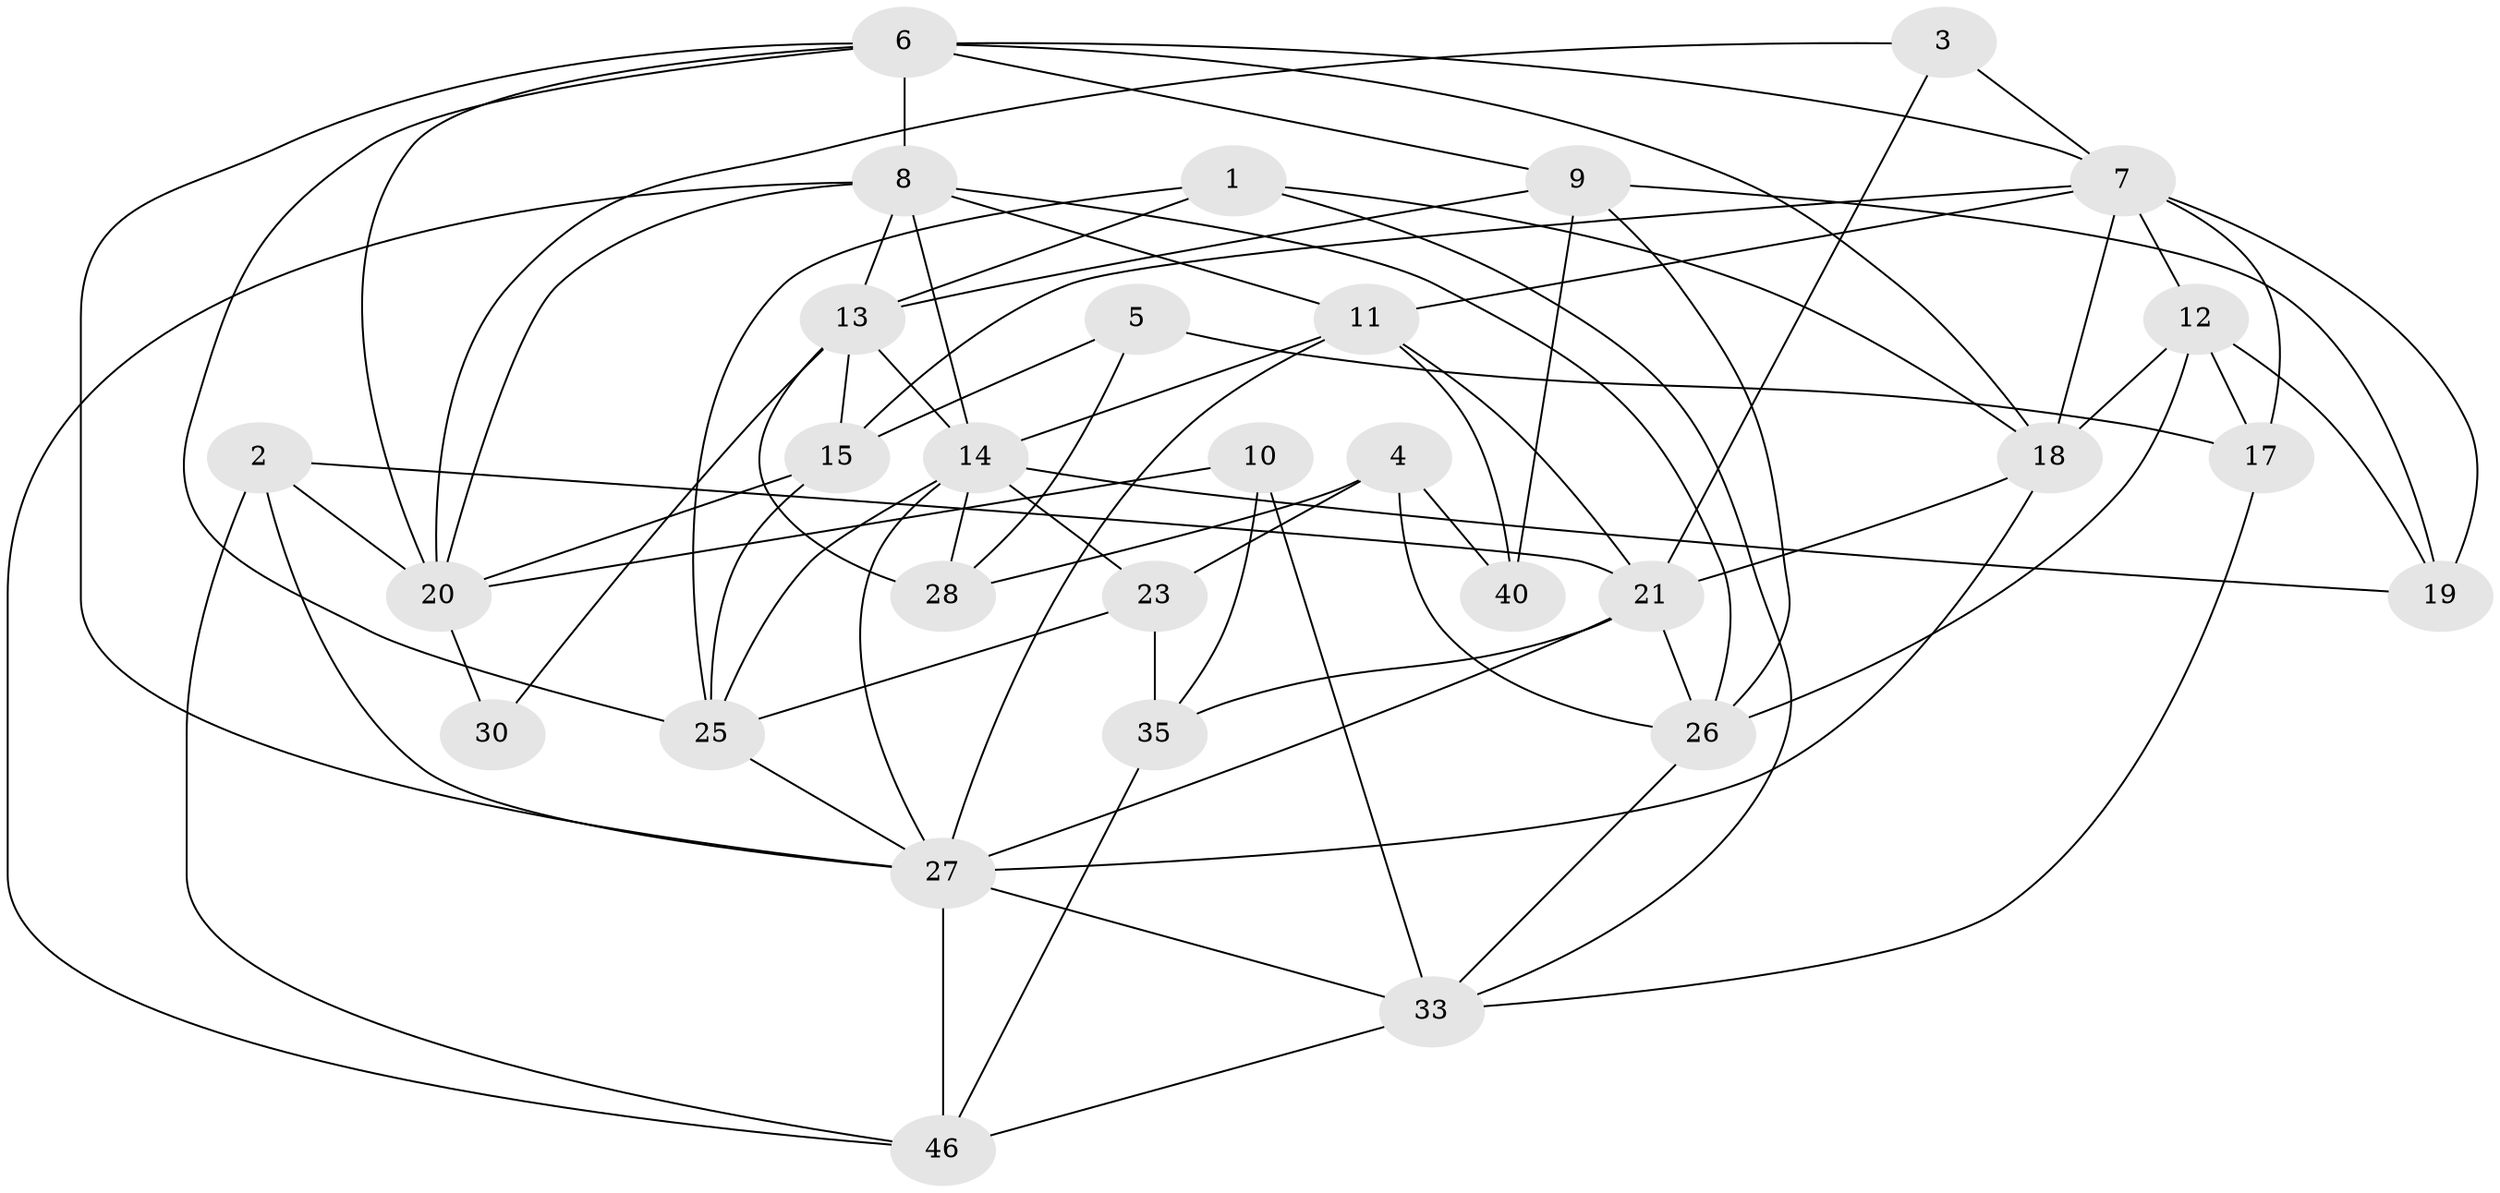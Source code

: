 // original degree distribution, {4: 0.39215686274509803, 3: 0.23529411764705882, 5: 0.1568627450980392, 2: 0.09803921568627451, 6: 0.0784313725490196, 7: 0.0392156862745098}
// Generated by graph-tools (version 1.1) at 2025/41/03/06/25 10:41:52]
// undirected, 30 vertices, 78 edges
graph export_dot {
graph [start="1"]
  node [color=gray90,style=filled];
  1;
  2;
  3;
  4 [super="+47"];
  5;
  6 [super="+50"];
  7 [super="+41"];
  8 [super="+16"];
  9 [super="+42"];
  10 [super="+31"];
  11 [super="+45"];
  12 [super="+29"];
  13 [super="+38"];
  14 [super="+24"];
  15 [super="+43"];
  17 [super="+36"];
  18 [super="+22"];
  19 [super="+39"];
  20 [super="+51"];
  21 [super="+49"];
  23;
  25 [super="+34"];
  26;
  27 [super="+37"];
  28 [super="+32"];
  30;
  33 [super="+44"];
  35;
  40;
  46 [super="+48"];
  1 -- 13;
  1 -- 33;
  1 -- 25;
  1 -- 18;
  2 -- 27;
  2 -- 20;
  2 -- 46;
  2 -- 21;
  3 -- 21;
  3 -- 7;
  3 -- 20;
  4 -- 26;
  4 -- 23;
  4 -- 40;
  4 -- 28;
  5 -- 15;
  5 -- 28;
  5 -- 17;
  6 -- 8;
  6 -- 18;
  6 -- 20;
  6 -- 7;
  6 -- 9;
  6 -- 27;
  6 -- 25;
  7 -- 15;
  7 -- 17;
  7 -- 18;
  7 -- 19 [weight=2];
  7 -- 11;
  7 -- 12;
  8 -- 46;
  8 -- 20;
  8 -- 26;
  8 -- 11;
  8 -- 13;
  8 -- 14;
  9 -- 40;
  9 -- 26;
  9 -- 13;
  9 -- 19;
  10 -- 20;
  10 -- 33;
  10 -- 35;
  11 -- 40;
  11 -- 27;
  11 -- 14;
  11 -- 21;
  12 -- 26;
  12 -- 17;
  12 -- 18;
  12 -- 19;
  13 -- 28;
  13 -- 30;
  13 -- 15;
  13 -- 14;
  14 -- 19;
  14 -- 27;
  14 -- 23;
  14 -- 25;
  14 -- 28;
  15 -- 25;
  15 -- 20;
  17 -- 33;
  18 -- 27;
  18 -- 21;
  20 -- 30;
  21 -- 35;
  21 -- 27;
  21 -- 26;
  23 -- 35;
  23 -- 25;
  25 -- 27;
  26 -- 33;
  27 -- 33;
  27 -- 46;
  33 -- 46;
  35 -- 46;
}
